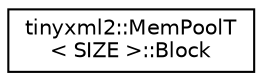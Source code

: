 digraph "Graphical Class Hierarchy"
{
  edge [fontname="Helvetica",fontsize="10",labelfontname="Helvetica",labelfontsize="10"];
  node [fontname="Helvetica",fontsize="10",shape=record];
  rankdir="LR";
  Node1 [label="tinyxml2::MemPoolT\l\< SIZE \>::Block",height=0.2,width=0.4,color="black", fillcolor="white", style="filled",URL="$structtinyxml2_1_1_mem_pool_t_1_1_block.html"];
}
